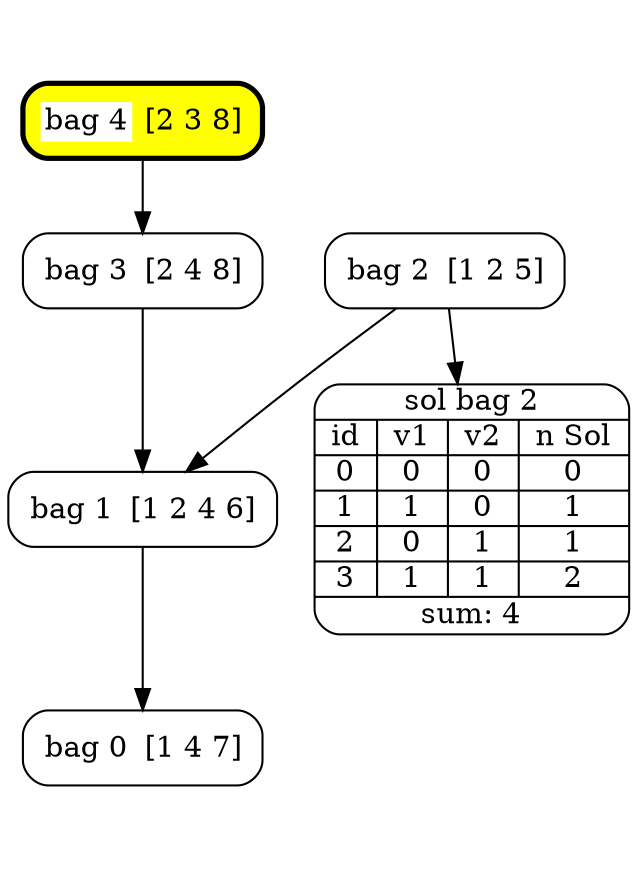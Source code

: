 strict digraph structs {
	graph [bb="0,0,258,336",
		dpi=250,
		margin="0,0.5"
	];
	node [fillcolor=white,
		label="\N",
		margin="0.11,0.01",
		shape=box,
		style="rounded,filled"
	];
	"bag 0"	[height=0.5,
		label=<<TABLE BORDER="0" CELLBORDER="0" CELLSPACING="0">
              <TR><TD BGCOLOR="white">bag 0</TD><TD PORT="anchor"></TD><TD>[1 4 7]</TD></TR></TABLE>>,
		penwidth=1.0,
		pos="53.5,18",
		width=1.3333];
	"bag 1"	[height=0.5,
		label=<<TABLE BORDER="0" CELLBORDER="0" CELLSPACING="0">
              <TR><TD BGCOLOR="white">bag 1</TD><TD PORT="anchor"></TD><TD>[1 2 4 6]</TD></TR></TABLE>>,
		penwidth=1.0,
		pos="53.5,132",
		width=1.4861];
	"bag 1" -> "bag 0"	[pos="e,53.5,36.17 53.5,113.99 53.5,96.063 53.5,67.555 53.5,46.442"];
	"bag 2"	[height=0.5,
		label=<<TABLE BORDER="0" CELLBORDER="0" CELLSPACING="0">
              <TR><TD BGCOLOR="white">bag 2</TD><TD PORT="anchor"></TD><TD>[1 2 5]</TD></TR></TABLE>>,
		penwidth=1.0,
		pos="179.5,246",
		width=1.3333];
	"bag 2" -> "bag 1"	[pos="e,71.189,150.04 158.55,227.85 146.18,217.6 130.29,204.24 116.5,192 103.84,180.76 90.093,167.96 78.677,157.16"];
	sol2	[height=1.6667,
		label="{sol bag 2|{{id|0|1|2|3}|{v1|0|1|0|1}|{v2|0|0|1|1}|{n Sol|0|1|1|2}}|sum: 4}",
		penwidth=1.0,
		pos="191.5,132",
		rects="125,174.5,258,191.5 125,157.5,152,174.5 125,140.5,152,157.5 125,123.5,152,140.5 125,106.5,152,123.5 125,89.5,152,106.5 152,157.5,\
182,174.5 152,140.5,182,157.5 152,123.5,182,140.5 152,106.5,182,123.5 152,89.5,182,106.5 182,157.5,212,174.5 182,140.5,212,157.5 \
182,123.5,212,140.5 182,106.5,212,123.5 182,89.5,212,106.5 212,157.5,258,174.5 212,140.5,258,157.5 212,123.5,258,140.5 212,106.5,\
258,123.5 212,89.5,258,106.5 125,72.5,258,89.5",
		shape=record,
		width=1.8472];
	"bag 2" -> sol2	[pos="e,185.22,191.58 181.32,227.99 182.11,220.63 183.09,211.49 184.13,201.81"];
	"bag 3"	[height=0.5,
		label=<<TABLE BORDER="0" CELLBORDER="0" CELLSPACING="0">
              <TR><TD BGCOLOR="white">bag 3</TD><TD PORT="anchor"></TD><TD>[2 4 8]</TD></TR></TABLE>>,
		penwidth=1.0,
		pos="53.5,246",
		width=1.3333];
	"bag 3" -> "bag 1"	[pos="e,53.5,150.17 53.5,227.99 53.5,210.06 53.5,181.56 53.5,160.44"];
	"bag 4"	[fillcolor=yellow,
		height=0.5,
		label=<<TABLE BORDER="0" CELLBORDER="0" CELLSPACING="0">
              <TR><TD BGCOLOR="white">bag 4</TD><TD PORT="anchor"></TD><TD>[2 3 8]</TD></TR></TABLE>>,
		penwidth=2.5,
		pos="53.5,318",
		width=1.3333];
	"bag 4" -> "bag 3"	[pos="e,53.5,264.1 53.5,299.7 53.5,291.98 53.5,282.71 53.5,274.11"];
}
